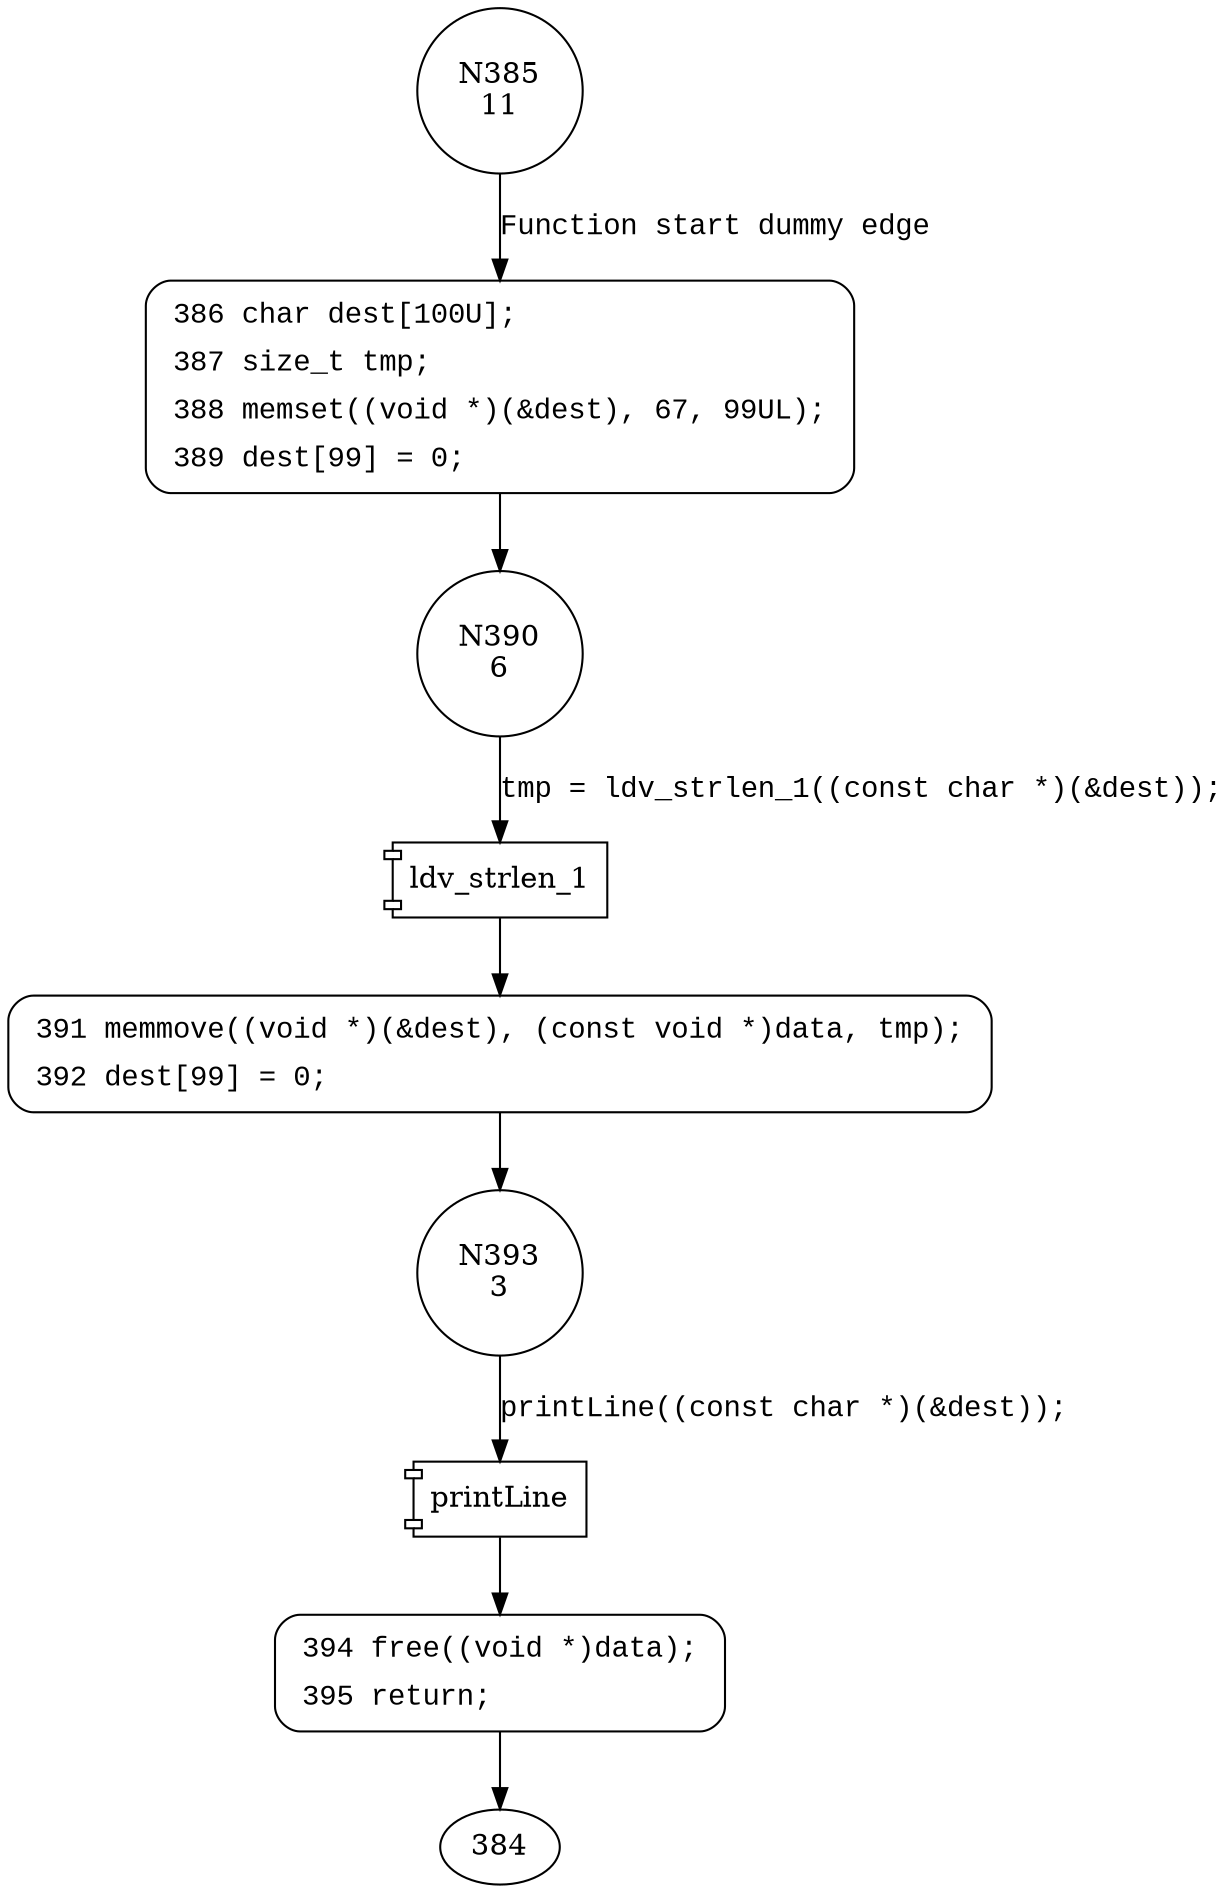 digraph CWE126_Buffer_Overread__malloc_char_memmove_52c_badSink {
385 [shape="circle" label="N385\n11"]
386 [shape="circle" label="N386\n10"]
390 [shape="circle" label="N390\n6"]
391 [shape="circle" label="N391\n5"]
393 [shape="circle" label="N393\n3"]
394 [shape="circle" label="N394\n2"]
386 [style="filled,bold" penwidth="1" fillcolor="white" fontname="Courier New" shape="Mrecord" label=<<table border="0" cellborder="0" cellpadding="3" bgcolor="white"><tr><td align="right">386</td><td align="left">char dest[100U];</td></tr><tr><td align="right">387</td><td align="left">size_t tmp;</td></tr><tr><td align="right">388</td><td align="left">memset((void *)(&amp;dest), 67, 99UL);</td></tr><tr><td align="right">389</td><td align="left">dest[99] = 0;</td></tr></table>>]
386 -> 390[label=""]
391 [style="filled,bold" penwidth="1" fillcolor="white" fontname="Courier New" shape="Mrecord" label=<<table border="0" cellborder="0" cellpadding="3" bgcolor="white"><tr><td align="right">391</td><td align="left">memmove((void *)(&amp;dest), (const void *)data, tmp);</td></tr><tr><td align="right">392</td><td align="left">dest[99] = 0;</td></tr></table>>]
391 -> 393[label=""]
394 [style="filled,bold" penwidth="1" fillcolor="white" fontname="Courier New" shape="Mrecord" label=<<table border="0" cellborder="0" cellpadding="3" bgcolor="white"><tr><td align="right">394</td><td align="left">free((void *)data);</td></tr><tr><td align="right">395</td><td align="left">return;</td></tr></table>>]
394 -> 384[label=""]
385 -> 386 [label="Function start dummy edge" fontname="Courier New"]
100008 [shape="component" label="ldv_strlen_1"]
390 -> 100008 [label="tmp = ldv_strlen_1((const char *)(&dest));" fontname="Courier New"]
100008 -> 391 [label="" fontname="Courier New"]
100009 [shape="component" label="printLine"]
393 -> 100009 [label="printLine((const char *)(&dest));" fontname="Courier New"]
100009 -> 394 [label="" fontname="Courier New"]
}